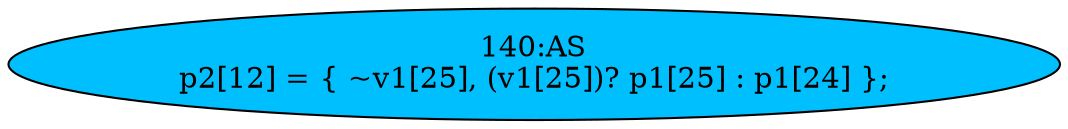 strict digraph "" {
	node [label="\N"];
	"140:AS"	 [ast="<pyverilog.vparser.ast.Assign object at 0x7fee23004a90>",
		def_var="['p2']",
		fillcolor=deepskyblue,
		label="140:AS
p2[12] = { ~v1[25], (v1[25])? p1[25] : p1[24] };",
		statements="[]",
		style=filled,
		typ=Assign,
		use_var="['v1', 'v1', 'p1', 'p1']"];
}
